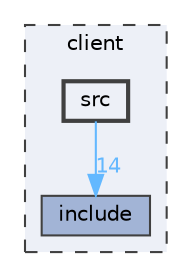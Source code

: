 digraph "client/src"
{
 // LATEX_PDF_SIZE
  bgcolor="transparent";
  edge [fontname=Helvetica,fontsize=10,labelfontname=Helvetica,labelfontsize=10];
  node [fontname=Helvetica,fontsize=10,shape=box,height=0.2,width=0.4];
  compound=true
  subgraph clusterdir_db3a54907829b36871118d03417739cd {
    graph [ bgcolor="#edf0f7", pencolor="grey25", label="client", fontname=Helvetica,fontsize=10 style="filled,dashed", URL="dir_db3a54907829b36871118d03417739cd.html",tooltip=""]
  dir_5c23080e296bbe846f4ed2d01d7b595d [label="include", fillcolor="#a2b4d6", color="grey25", style="filled", URL="dir_5c23080e296bbe846f4ed2d01d7b595d.html",tooltip=""];
  dir_b565d458ba0ce2faccd0ea2cd60c04eb [label="src", fillcolor="#edf0f7", color="grey25", style="filled,bold", URL="dir_b565d458ba0ce2faccd0ea2cd60c04eb.html",tooltip=""];
  }
  dir_b565d458ba0ce2faccd0ea2cd60c04eb->dir_5c23080e296bbe846f4ed2d01d7b595d [headlabel="14", labeldistance=1.5 headhref="dir_000004_000001.html" href="dir_000004_000001.html" color="steelblue1" fontcolor="steelblue1"];
}

